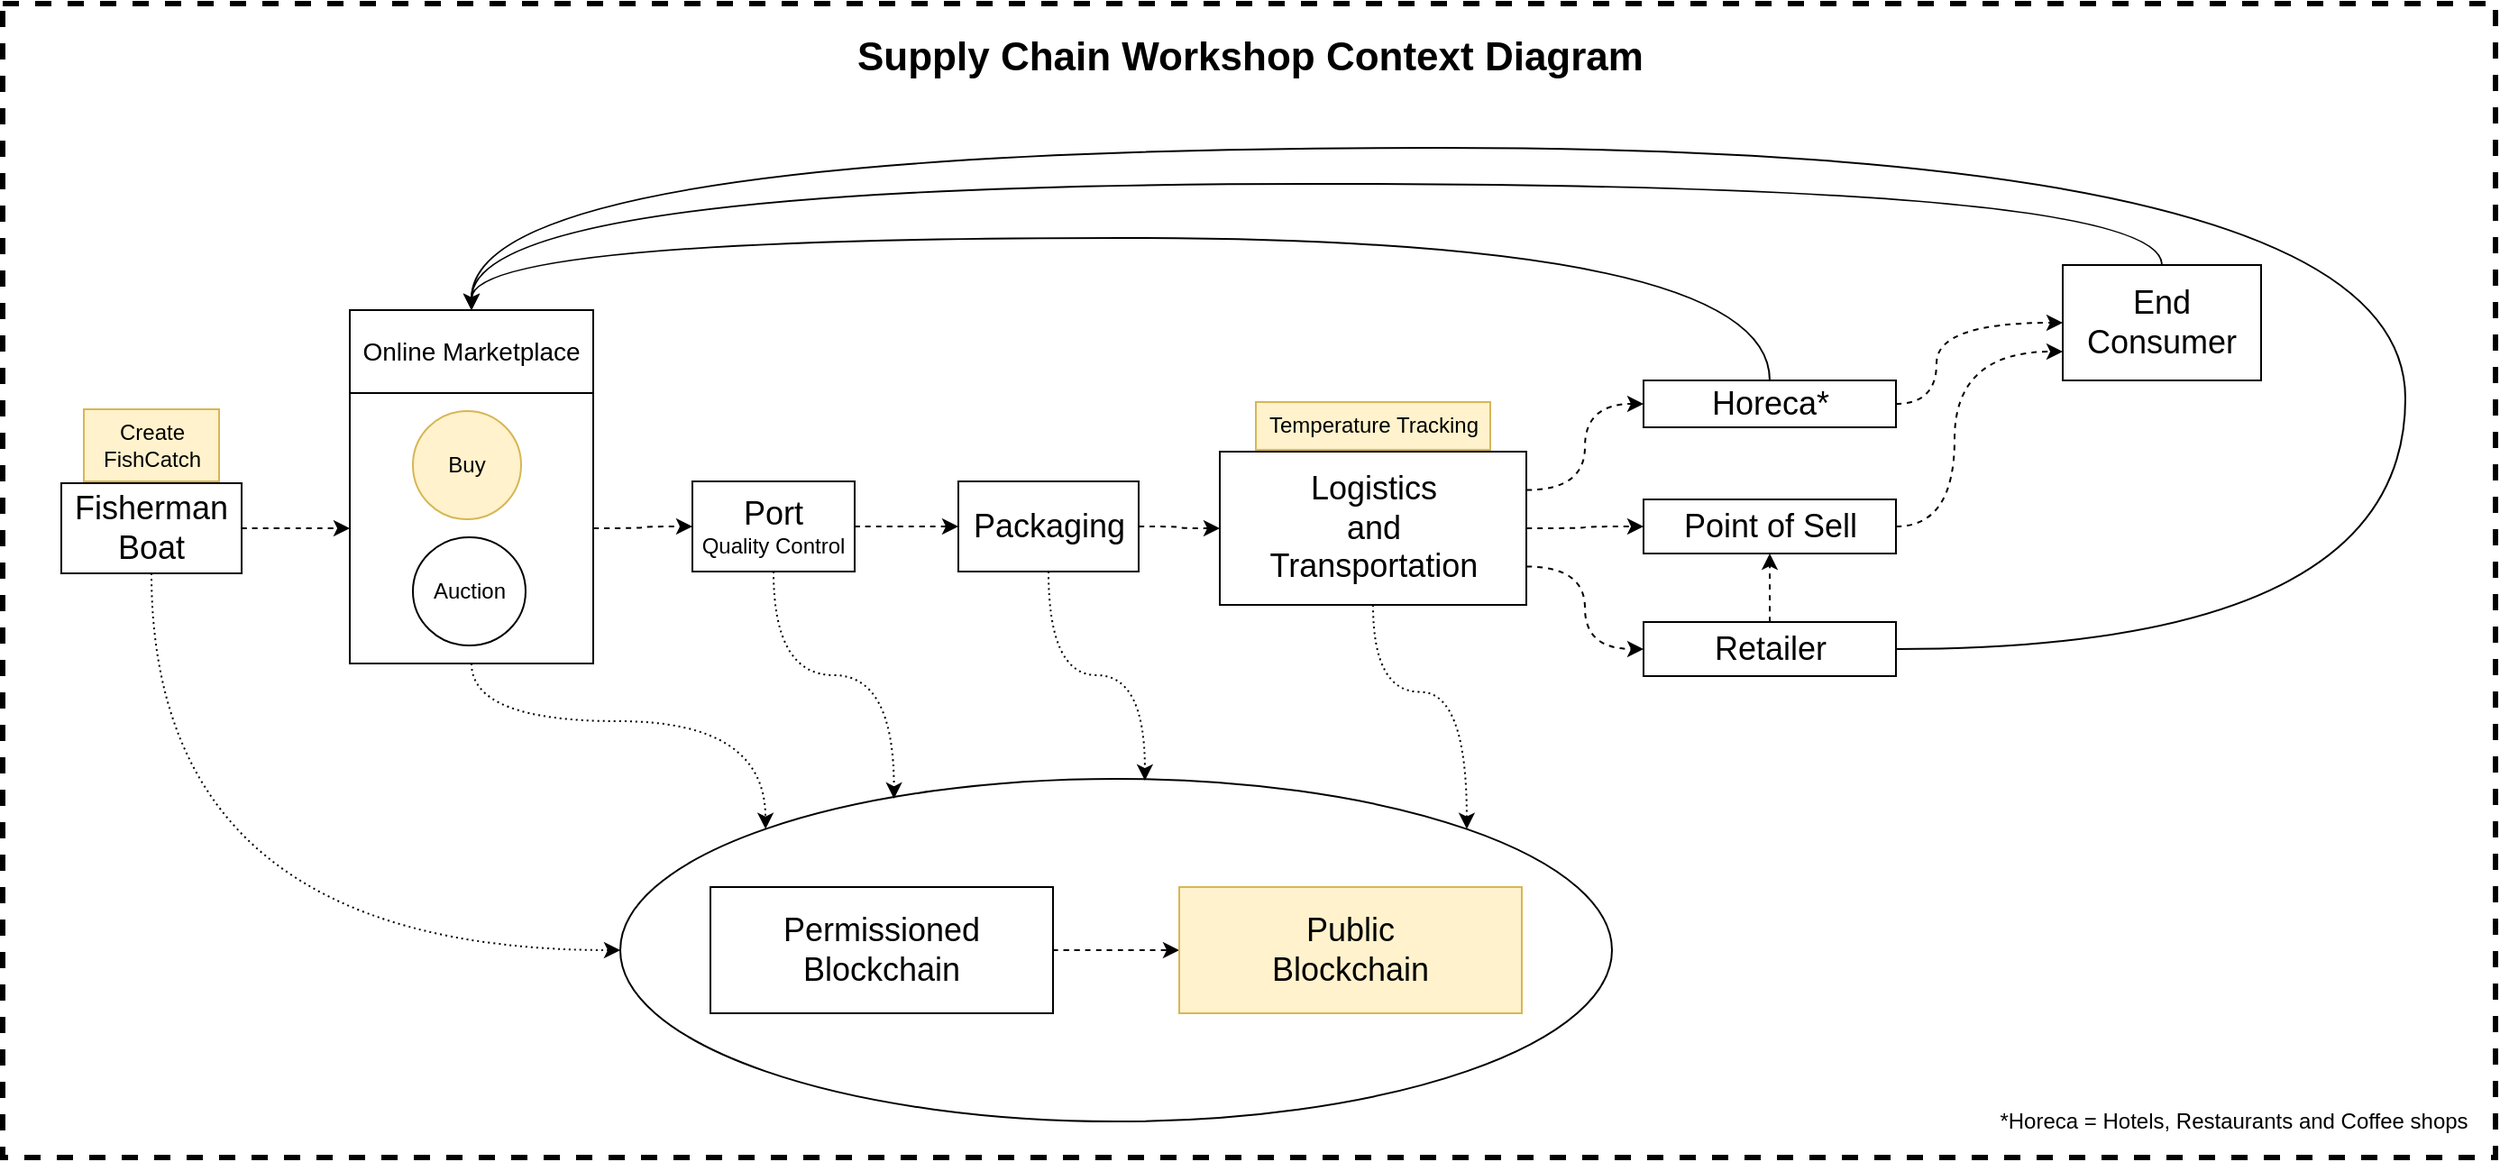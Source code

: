 <mxfile version="14.2.9" type="github">
  <diagram id="F63qxxFQfJSW2AErVCK4" name="Page-1">
    <mxGraphModel dx="2031" dy="2189" grid="1" gridSize="10" guides="1" tooltips="1" connect="1" arrows="1" fold="1" page="1" pageScale="1" pageWidth="850" pageHeight="1100" math="0" shadow="0">
      <root>
        <mxCell id="0" />
        <mxCell id="1" parent="0" />
        <mxCell id="bY4RWsVSH2ueUhnP1kT4-61" value="" style="rounded=0;whiteSpace=wrap;html=1;dashed=1;strokeWidth=3;" parent="1" vertex="1">
          <mxGeometry x="67.5" y="-130" width="1382.5" height="640" as="geometry" />
        </mxCell>
        <mxCell id="bY4RWsVSH2ueUhnP1kT4-73" value="" style="ellipse;whiteSpace=wrap;html=1;strokeWidth=1;" parent="1" vertex="1">
          <mxGeometry x="410" y="300" width="550" height="190" as="geometry" />
        </mxCell>
        <mxCell id="bY4RWsVSH2ueUhnP1kT4-36" style="edgeStyle=orthogonalEdgeStyle;curved=1;rounded=0;orthogonalLoop=1;jettySize=auto;html=1;exitX=1;exitY=0.5;exitDx=0;exitDy=0;entryX=0;entryY=0.5;entryDx=0;entryDy=0;dashed=1;" parent="1" source="bY4RWsVSH2ueUhnP1kT4-34" target="bY4RWsVSH2ueUhnP1kT4-3" edge="1">
          <mxGeometry relative="1" as="geometry" />
        </mxCell>
        <mxCell id="bY4RWsVSH2ueUhnP1kT4-82" style="edgeStyle=orthogonalEdgeStyle;curved=1;rounded=0;orthogonalLoop=1;jettySize=auto;html=1;exitX=0.5;exitY=1;exitDx=0;exitDy=0;entryX=0;entryY=0;entryDx=0;entryDy=0;dashed=1;dashPattern=1 2;" parent="1" source="bY4RWsVSH2ueUhnP1kT4-34" target="bY4RWsVSH2ueUhnP1kT4-73" edge="1">
          <mxGeometry relative="1" as="geometry" />
        </mxCell>
        <mxCell id="bY4RWsVSH2ueUhnP1kT4-34" value="" style="rounded=0;whiteSpace=wrap;html=1;" parent="1" vertex="1">
          <mxGeometry x="260" y="86" width="135" height="150" as="geometry" />
        </mxCell>
        <mxCell id="bY4RWsVSH2ueUhnP1kT4-35" style="edgeStyle=orthogonalEdgeStyle;curved=1;rounded=0;orthogonalLoop=1;jettySize=auto;html=1;exitX=1;exitY=0.5;exitDx=0;exitDy=0;entryX=0;entryY=0.5;entryDx=0;entryDy=0;dashed=1;" parent="1" source="bY4RWsVSH2ueUhnP1kT4-1" target="bY4RWsVSH2ueUhnP1kT4-34" edge="1">
          <mxGeometry relative="1" as="geometry" />
        </mxCell>
        <mxCell id="bY4RWsVSH2ueUhnP1kT4-79" style="edgeStyle=orthogonalEdgeStyle;curved=1;rounded=0;orthogonalLoop=1;jettySize=auto;html=1;exitX=0.5;exitY=1;exitDx=0;exitDy=0;entryX=0;entryY=0.5;entryDx=0;entryDy=0;dashed=1;dashPattern=1 2;" parent="1" source="bY4RWsVSH2ueUhnP1kT4-1" target="bY4RWsVSH2ueUhnP1kT4-73" edge="1">
          <mxGeometry relative="1" as="geometry" />
        </mxCell>
        <mxCell id="bY4RWsVSH2ueUhnP1kT4-1" value="&lt;font style=&quot;font-size: 18px&quot;&gt;Fisherman&lt;br&gt;Boat&lt;/font&gt;" style="rounded=0;whiteSpace=wrap;html=1;" parent="1" vertex="1">
          <mxGeometry x="100" y="136" width="100" height="50" as="geometry" />
        </mxCell>
        <mxCell id="bY4RWsVSH2ueUhnP1kT4-2" value="Create FishCatch" style="rounded=0;whiteSpace=wrap;html=1;fillColor=#fff2cc;strokeColor=#d6b656;" parent="1" vertex="1">
          <mxGeometry x="112.5" y="95" width="75" height="40" as="geometry" />
        </mxCell>
        <mxCell id="bY4RWsVSH2ueUhnP1kT4-17" style="edgeStyle=orthogonalEdgeStyle;curved=1;rounded=0;orthogonalLoop=1;jettySize=auto;html=1;exitX=1;exitY=0.5;exitDx=0;exitDy=0;dashed=1;" parent="1" source="bY4RWsVSH2ueUhnP1kT4-3" target="bY4RWsVSH2ueUhnP1kT4-15" edge="1">
          <mxGeometry relative="1" as="geometry" />
        </mxCell>
        <mxCell id="bY4RWsVSH2ueUhnP1kT4-80" style="edgeStyle=orthogonalEdgeStyle;curved=1;rounded=0;orthogonalLoop=1;jettySize=auto;html=1;exitX=0.5;exitY=1;exitDx=0;exitDy=0;entryX=0.276;entryY=0.058;entryDx=0;entryDy=0;entryPerimeter=0;dashed=1;dashPattern=1 2;" parent="1" source="bY4RWsVSH2ueUhnP1kT4-3" target="bY4RWsVSH2ueUhnP1kT4-73" edge="1">
          <mxGeometry relative="1" as="geometry" />
        </mxCell>
        <mxCell id="bY4RWsVSH2ueUhnP1kT4-3" value="&lt;font&gt;&lt;font style=&quot;font-size: 18px&quot;&gt;Port&lt;br&gt;&lt;/font&gt;Quality Control&lt;br&gt;&lt;/font&gt;" style="rounded=0;whiteSpace=wrap;html=1;" parent="1" vertex="1">
          <mxGeometry x="450" y="135" width="90" height="50" as="geometry" />
        </mxCell>
        <mxCell id="bY4RWsVSH2ueUhnP1kT4-9" value="&lt;span style=&quot;font-family: &amp;#34;helvetica&amp;#34;&quot;&gt;&lt;font style=&quot;font-size: 14px&quot;&gt;Online Marketplace&lt;/font&gt;&lt;/span&gt;" style="rounded=0;whiteSpace=wrap;html=1;" parent="1" vertex="1">
          <mxGeometry x="260" y="40" width="135" height="46" as="geometry" />
        </mxCell>
        <mxCell id="bY4RWsVSH2ueUhnP1kT4-19" style="edgeStyle=orthogonalEdgeStyle;curved=1;rounded=0;orthogonalLoop=1;jettySize=auto;html=1;exitX=1;exitY=0.5;exitDx=0;exitDy=0;entryX=0;entryY=0.5;entryDx=0;entryDy=0;dashed=1;" parent="1" source="bY4RWsVSH2ueUhnP1kT4-15" target="bY4RWsVSH2ueUhnP1kT4-18" edge="1">
          <mxGeometry relative="1" as="geometry" />
        </mxCell>
        <mxCell id="bY4RWsVSH2ueUhnP1kT4-77" style="edgeStyle=orthogonalEdgeStyle;curved=1;rounded=0;orthogonalLoop=1;jettySize=auto;html=1;exitX=0.5;exitY=1;exitDx=0;exitDy=0;dashed=1;dashPattern=1 2;entryX=0.529;entryY=0.005;entryDx=0;entryDy=0;entryPerimeter=0;" parent="1" source="bY4RWsVSH2ueUhnP1kT4-15" target="bY4RWsVSH2ueUhnP1kT4-73" edge="1">
          <mxGeometry relative="1" as="geometry">
            <mxPoint x="690" y="300" as="targetPoint" />
          </mxGeometry>
        </mxCell>
        <mxCell id="bY4RWsVSH2ueUhnP1kT4-15" value="&lt;font&gt;&lt;font style=&quot;font-size: 18px&quot;&gt;Packaging&lt;/font&gt;&lt;br&gt;&lt;/font&gt;" style="rounded=0;whiteSpace=wrap;html=1;" parent="1" vertex="1">
          <mxGeometry x="597.5" y="135" width="100" height="50" as="geometry" />
        </mxCell>
        <mxCell id="bY4RWsVSH2ueUhnP1kT4-28" style="edgeStyle=orthogonalEdgeStyle;curved=1;rounded=0;orthogonalLoop=1;jettySize=auto;html=1;exitX=1;exitY=0.25;exitDx=0;exitDy=0;entryX=0;entryY=0.5;entryDx=0;entryDy=0;dashed=1;" parent="1" source="bY4RWsVSH2ueUhnP1kT4-18" target="bY4RWsVSH2ueUhnP1kT4-25" edge="1">
          <mxGeometry relative="1" as="geometry" />
        </mxCell>
        <mxCell id="bY4RWsVSH2ueUhnP1kT4-29" style="edgeStyle=orthogonalEdgeStyle;curved=1;rounded=0;orthogonalLoop=1;jettySize=auto;html=1;exitX=1;exitY=0.5;exitDx=0;exitDy=0;entryX=0;entryY=0.5;entryDx=0;entryDy=0;dashed=1;" parent="1" source="bY4RWsVSH2ueUhnP1kT4-18" target="bY4RWsVSH2ueUhnP1kT4-26" edge="1">
          <mxGeometry relative="1" as="geometry" />
        </mxCell>
        <mxCell id="bY4RWsVSH2ueUhnP1kT4-30" style="edgeStyle=orthogonalEdgeStyle;curved=1;rounded=0;orthogonalLoop=1;jettySize=auto;html=1;exitX=1;exitY=0.75;exitDx=0;exitDy=0;entryX=0;entryY=0.5;entryDx=0;entryDy=0;dashed=1;" parent="1" source="bY4RWsVSH2ueUhnP1kT4-18" target="bY4RWsVSH2ueUhnP1kT4-27" edge="1">
          <mxGeometry relative="1" as="geometry" />
        </mxCell>
        <mxCell id="bY4RWsVSH2ueUhnP1kT4-78" style="edgeStyle=orthogonalEdgeStyle;curved=1;rounded=0;orthogonalLoop=1;jettySize=auto;html=1;exitX=0.5;exitY=1;exitDx=0;exitDy=0;dashed=1;dashPattern=1 2;entryX=1;entryY=0;entryDx=0;entryDy=0;" parent="1" source="bY4RWsVSH2ueUhnP1kT4-18" target="bY4RWsVSH2ueUhnP1kT4-73" edge="1">
          <mxGeometry relative="1" as="geometry">
            <mxPoint x="690" y="300" as="targetPoint" />
          </mxGeometry>
        </mxCell>
        <mxCell id="bY4RWsVSH2ueUhnP1kT4-18" value="&lt;font&gt;&lt;font style=&quot;font-size: 18px&quot;&gt;Logistics&lt;br&gt;and&lt;br&gt;Transportation&lt;/font&gt;&lt;br&gt;&lt;/font&gt;" style="rounded=0;whiteSpace=wrap;html=1;" parent="1" vertex="1">
          <mxGeometry x="742.5" y="118.5" width="170" height="85" as="geometry" />
        </mxCell>
        <mxCell id="bY4RWsVSH2ueUhnP1kT4-41" style="edgeStyle=orthogonalEdgeStyle;curved=1;rounded=0;orthogonalLoop=1;jettySize=auto;html=1;exitX=1;exitY=0.5;exitDx=0;exitDy=0;entryX=0;entryY=0.5;entryDx=0;entryDy=0;dashed=1;" parent="1" source="bY4RWsVSH2ueUhnP1kT4-25" target="bY4RWsVSH2ueUhnP1kT4-37" edge="1">
          <mxGeometry relative="1" as="geometry">
            <Array as="points">
              <mxPoint x="1140" y="92" />
              <mxPoint x="1140" y="47" />
            </Array>
          </mxGeometry>
        </mxCell>
        <mxCell id="bY4RWsVSH2ueUhnP1kT4-45" style="edgeStyle=orthogonalEdgeStyle;curved=1;rounded=0;orthogonalLoop=1;jettySize=auto;html=1;exitX=0.5;exitY=0;exitDx=0;exitDy=0;entryX=0.5;entryY=0;entryDx=0;entryDy=0;" parent="1" source="bY4RWsVSH2ueUhnP1kT4-25" target="bY4RWsVSH2ueUhnP1kT4-9" edge="1">
          <mxGeometry relative="1" as="geometry">
            <Array as="points">
              <mxPoint x="1048" />
              <mxPoint x="328" />
            </Array>
          </mxGeometry>
        </mxCell>
        <mxCell id="bY4RWsVSH2ueUhnP1kT4-25" value="&lt;font&gt;&lt;font style=&quot;font-size: 18px&quot;&gt;Horeca*&lt;/font&gt;&lt;br&gt;&lt;/font&gt;" style="rounded=0;whiteSpace=wrap;html=1;" parent="1" vertex="1">
          <mxGeometry x="977.5" y="79" width="140" height="26" as="geometry" />
        </mxCell>
        <mxCell id="bY4RWsVSH2ueUhnP1kT4-42" style="edgeStyle=orthogonalEdgeStyle;curved=1;rounded=0;orthogonalLoop=1;jettySize=auto;html=1;exitX=1;exitY=0.5;exitDx=0;exitDy=0;entryX=0;entryY=0.75;entryDx=0;entryDy=0;dashed=1;" parent="1" source="bY4RWsVSH2ueUhnP1kT4-26" target="bY4RWsVSH2ueUhnP1kT4-37" edge="1">
          <mxGeometry relative="1" as="geometry">
            <Array as="points">
              <mxPoint x="1150" y="160" />
              <mxPoint x="1150" y="63" />
            </Array>
          </mxGeometry>
        </mxCell>
        <mxCell id="bY4RWsVSH2ueUhnP1kT4-26" value="&lt;font&gt;&lt;font style=&quot;font-size: 18px&quot;&gt;Point of Sell&lt;/font&gt;&lt;br&gt;&lt;/font&gt;" style="rounded=0;whiteSpace=wrap;html=1;" parent="1" vertex="1">
          <mxGeometry x="977.5" y="145" width="140" height="30" as="geometry" />
        </mxCell>
        <mxCell id="bY4RWsVSH2ueUhnP1kT4-43" style="edgeStyle=orthogonalEdgeStyle;curved=1;rounded=0;orthogonalLoop=1;jettySize=auto;html=1;exitX=0.5;exitY=0;exitDx=0;exitDy=0;entryX=0.5;entryY=1;entryDx=0;entryDy=0;dashed=1;" parent="1" source="bY4RWsVSH2ueUhnP1kT4-27" target="bY4RWsVSH2ueUhnP1kT4-26" edge="1">
          <mxGeometry relative="1" as="geometry" />
        </mxCell>
        <mxCell id="bY4RWsVSH2ueUhnP1kT4-47" style="edgeStyle=orthogonalEdgeStyle;curved=1;rounded=0;orthogonalLoop=1;jettySize=auto;html=1;exitX=1;exitY=0.5;exitDx=0;exitDy=0;entryX=0.5;entryY=0;entryDx=0;entryDy=0;" parent="1" source="bY4RWsVSH2ueUhnP1kT4-27" target="bY4RWsVSH2ueUhnP1kT4-9" edge="1">
          <mxGeometry relative="1" as="geometry">
            <Array as="points">
              <mxPoint x="1400" y="228" />
              <mxPoint x="1400" y="-50" />
              <mxPoint x="328" y="-50" />
            </Array>
          </mxGeometry>
        </mxCell>
        <mxCell id="bY4RWsVSH2ueUhnP1kT4-27" value="&lt;font&gt;&lt;font style=&quot;font-size: 18px&quot;&gt;Retailer&lt;/font&gt;&lt;br&gt;&lt;/font&gt;" style="rounded=0;whiteSpace=wrap;html=1;" parent="1" vertex="1">
          <mxGeometry x="977.5" y="213" width="140" height="30" as="geometry" />
        </mxCell>
        <mxCell id="bY4RWsVSH2ueUhnP1kT4-32" value="Buy" style="ellipse;whiteSpace=wrap;html=1;fillColor=#fff2cc;strokeColor=#d6b656;" parent="1" vertex="1">
          <mxGeometry x="295" y="96" width="60" height="60" as="geometry" />
        </mxCell>
        <mxCell id="bY4RWsVSH2ueUhnP1kT4-33" value="Auction" style="ellipse;whiteSpace=wrap;html=1;" parent="1" vertex="1">
          <mxGeometry x="295" y="166" width="62.5" height="60" as="geometry" />
        </mxCell>
        <mxCell id="bY4RWsVSH2ueUhnP1kT4-46" style="edgeStyle=orthogonalEdgeStyle;curved=1;rounded=0;orthogonalLoop=1;jettySize=auto;html=1;exitX=0.5;exitY=0;exitDx=0;exitDy=0;entryX=0.5;entryY=0;entryDx=0;entryDy=0;" parent="1" source="bY4RWsVSH2ueUhnP1kT4-37" target="bY4RWsVSH2ueUhnP1kT4-9" edge="1">
          <mxGeometry relative="1" as="geometry">
            <Array as="points">
              <mxPoint x="1265" y="-30" />
              <mxPoint x="328" y="-30" />
            </Array>
          </mxGeometry>
        </mxCell>
        <mxCell id="bY4RWsVSH2ueUhnP1kT4-37" value="&lt;font&gt;&lt;font style=&quot;font-size: 18px&quot;&gt;End Consumer&lt;/font&gt;&lt;br&gt;&lt;/font&gt;" style="rounded=0;whiteSpace=wrap;html=1;" parent="1" vertex="1">
          <mxGeometry x="1210" y="15" width="110" height="64" as="geometry" />
        </mxCell>
        <mxCell id="bY4RWsVSH2ueUhnP1kT4-53" value="Temperature Tracking" style="rounded=0;whiteSpace=wrap;html=1;fillColor=#fff2cc;strokeColor=#d6b656;" parent="1" vertex="1">
          <mxGeometry x="762.5" y="91" width="130" height="26.5" as="geometry" />
        </mxCell>
        <mxCell id="bY4RWsVSH2ueUhnP1kT4-60" value="&lt;font style=&quot;font-size: 22px&quot;&gt;&lt;b&gt;Supply Chain Workshop Context Diagram&lt;/b&gt;&lt;/font&gt;" style="text;html=1;strokeColor=none;fillColor=none;align=center;verticalAlign=middle;whiteSpace=wrap;rounded=0;" parent="1" vertex="1">
          <mxGeometry x="67.5" y="-120" width="1382.5" height="40" as="geometry" />
        </mxCell>
        <mxCell id="bY4RWsVSH2ueUhnP1kT4-72" style="edgeStyle=orthogonalEdgeStyle;curved=1;rounded=0;orthogonalLoop=1;jettySize=auto;html=1;exitX=1;exitY=0.5;exitDx=0;exitDy=0;entryX=0;entryY=0.5;entryDx=0;entryDy=0;dashed=1;" parent="1" source="bY4RWsVSH2ueUhnP1kT4-69" target="bY4RWsVSH2ueUhnP1kT4-70" edge="1">
          <mxGeometry relative="1" as="geometry" />
        </mxCell>
        <mxCell id="bY4RWsVSH2ueUhnP1kT4-69" value="&lt;span style=&quot;font-size: 18px&quot;&gt;Permissioned&lt;br&gt;Blockchain&lt;/span&gt;" style="rounded=0;whiteSpace=wrap;html=1;" parent="1" vertex="1">
          <mxGeometry x="460" y="360" width="190" height="70" as="geometry" />
        </mxCell>
        <mxCell id="bY4RWsVSH2ueUhnP1kT4-70" value="&lt;span style=&quot;font-size: 18px&quot;&gt;Public&lt;br&gt;Blockchain&lt;/span&gt;" style="rounded=0;whiteSpace=wrap;html=1;fillColor=#fff2cc;strokeColor=#d6b656;" parent="1" vertex="1">
          <mxGeometry x="720" y="360" width="190" height="70" as="geometry" />
        </mxCell>
        <mxCell id="ODv_XdXYpAF3ztCBeRhF-1" value="*Horeca = Hotels, Restaurants and Coffee shops" style="text;html=1;strokeColor=none;fillColor=none;align=center;verticalAlign=middle;whiteSpace=wrap;rounded=0;" vertex="1" parent="1">
          <mxGeometry x="1170" y="480" width="270" height="20" as="geometry" />
        </mxCell>
      </root>
    </mxGraphModel>
  </diagram>
</mxfile>
